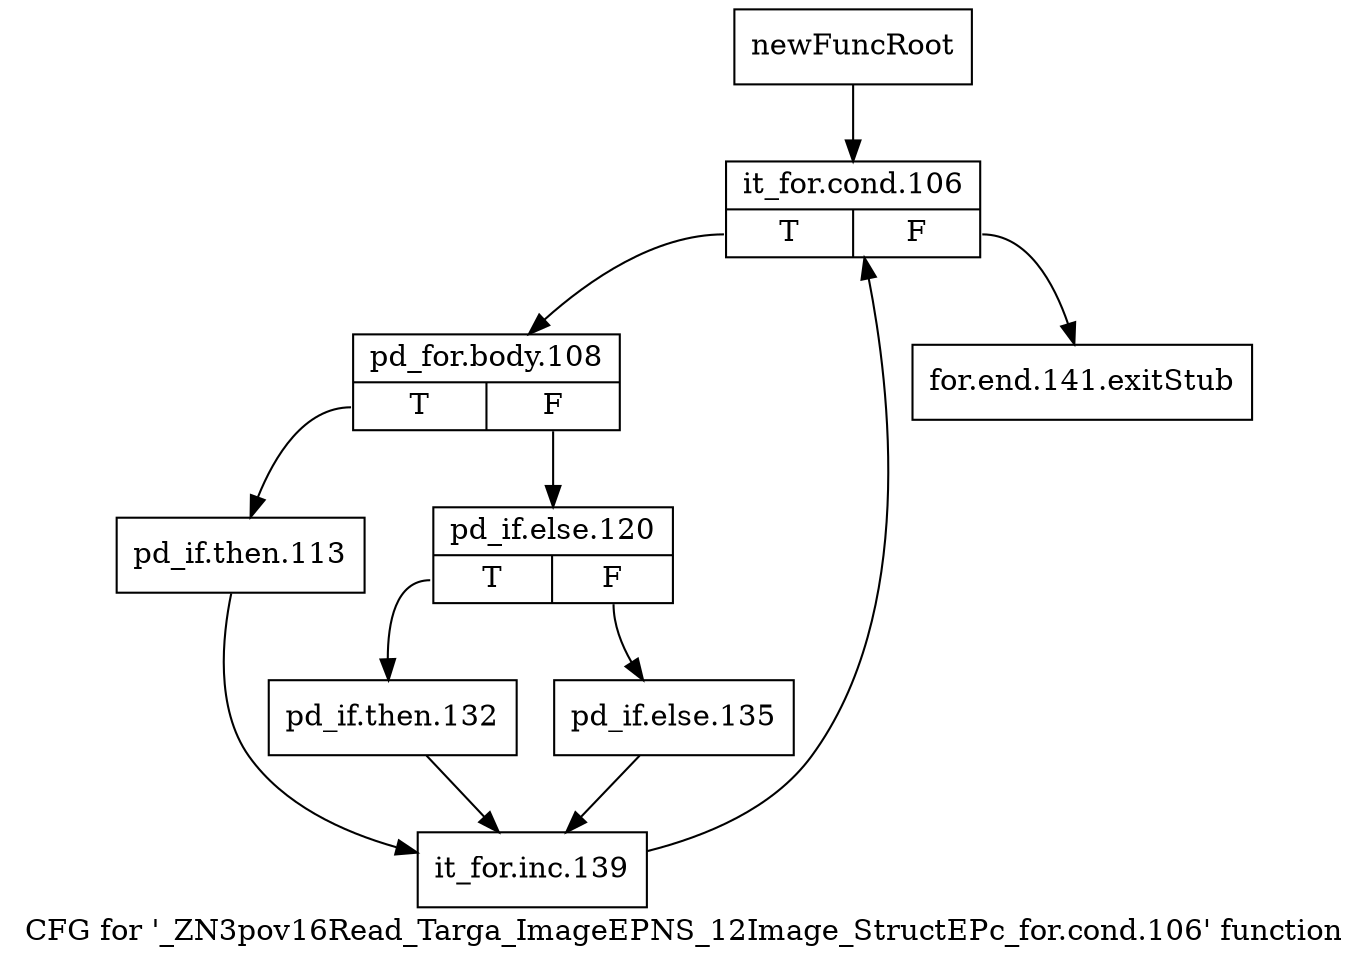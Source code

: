 digraph "CFG for '_ZN3pov16Read_Targa_ImageEPNS_12Image_StructEPc_for.cond.106' function" {
	label="CFG for '_ZN3pov16Read_Targa_ImageEPNS_12Image_StructEPc_for.cond.106' function";

	Node0x24e4130 [shape=record,label="{newFuncRoot}"];
	Node0x24e4130 -> Node0x24e41d0;
	Node0x24e4180 [shape=record,label="{for.end.141.exitStub}"];
	Node0x24e41d0 [shape=record,label="{it_for.cond.106|{<s0>T|<s1>F}}"];
	Node0x24e41d0:s0 -> Node0x24e4220;
	Node0x24e41d0:s1 -> Node0x24e4180;
	Node0x24e4220 [shape=record,label="{pd_for.body.108|{<s0>T|<s1>F}}"];
	Node0x24e4220:s0 -> Node0x24e4360;
	Node0x24e4220:s1 -> Node0x24e4270;
	Node0x24e4270 [shape=record,label="{pd_if.else.120|{<s0>T|<s1>F}}"];
	Node0x24e4270:s0 -> Node0x24e4310;
	Node0x24e4270:s1 -> Node0x24e42c0;
	Node0x24e42c0 [shape=record,label="{pd_if.else.135}"];
	Node0x24e42c0 -> Node0x24e43b0;
	Node0x24e4310 [shape=record,label="{pd_if.then.132}"];
	Node0x24e4310 -> Node0x24e43b0;
	Node0x24e4360 [shape=record,label="{pd_if.then.113}"];
	Node0x24e4360 -> Node0x24e43b0;
	Node0x24e43b0 [shape=record,label="{it_for.inc.139}"];
	Node0x24e43b0 -> Node0x24e41d0;
}
